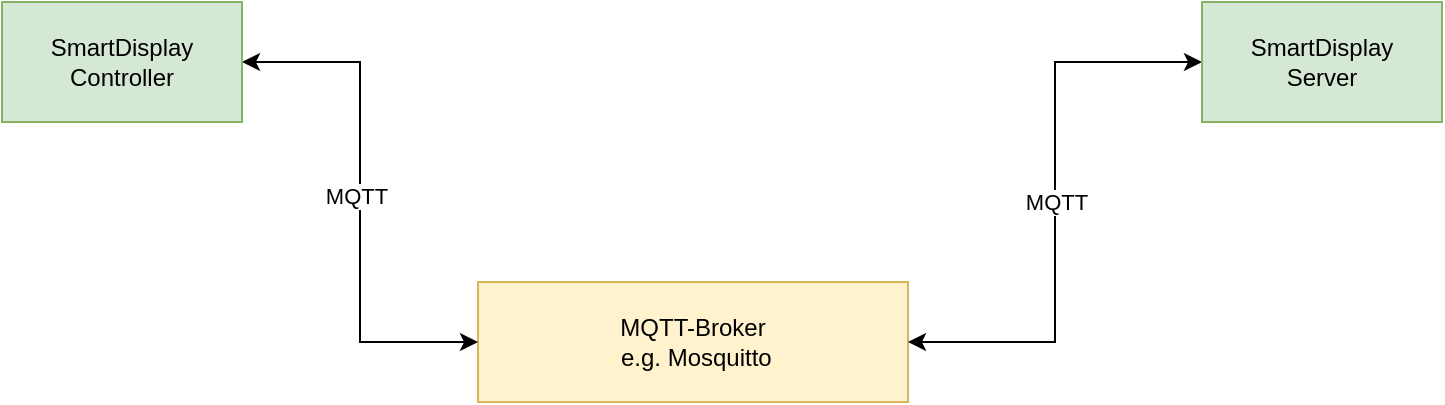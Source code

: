<mxfile version="14.1.8" type="device"><diagram id="Gy3OgFuVY31j1b7WnMm_" name="Page-1"><mxGraphModel dx="1088" dy="968" grid="1" gridSize="10" guides="1" tooltips="1" connect="1" arrows="1" fold="1" page="1" pageScale="1" pageWidth="850" pageHeight="1100" math="0" shadow="0"><root><mxCell id="0"/><mxCell id="1" parent="0"/><mxCell id="fqbpdXrCnbvSfiXOOrMO-4" value="MQTT-Broker&lt;br&gt;&amp;nbsp;e.g. Mosquitto" style="whiteSpace=wrap;html=1;fillColor=#fff2cc;strokeColor=#d6b656;" vertex="1" parent="1"><mxGeometry x="318" y="220" width="215" height="60" as="geometry"/></mxCell><mxCell id="fqbpdXrCnbvSfiXOOrMO-6" style="edgeStyle=orthogonalEdgeStyle;rounded=0;orthogonalLoop=1;jettySize=auto;html=1;entryX=0;entryY=0.5;entryDx=0;entryDy=0;startArrow=classic;startFill=1;" edge="1" parent="1" source="fqbpdXrCnbvSfiXOOrMO-5" target="fqbpdXrCnbvSfiXOOrMO-4"><mxGeometry relative="1" as="geometry"/></mxCell><mxCell id="fqbpdXrCnbvSfiXOOrMO-8" value="MQTT" style="edgeLabel;html=1;align=center;verticalAlign=middle;resizable=0;points=[];" vertex="1" connectable="0" parent="fqbpdXrCnbvSfiXOOrMO-6"><mxGeometry x="-0.199" y="-2" relative="1" as="geometry"><mxPoint y="22" as="offset"/></mxGeometry></mxCell><mxCell id="fqbpdXrCnbvSfiXOOrMO-5" value="SmartDisplay Controller" style="whiteSpace=wrap;html=1;fillColor=#d5e8d4;strokeColor=#82b366;" vertex="1" parent="1"><mxGeometry x="80" y="80" width="120" height="60" as="geometry"/></mxCell><mxCell id="fqbpdXrCnbvSfiXOOrMO-10" style="edgeStyle=orthogonalEdgeStyle;rounded=0;orthogonalLoop=1;jettySize=auto;html=1;entryX=1;entryY=0.5;entryDx=0;entryDy=0;startArrow=classic;startFill=1;" edge="1" parent="1" source="fqbpdXrCnbvSfiXOOrMO-9" target="fqbpdXrCnbvSfiXOOrMO-4"><mxGeometry relative="1" as="geometry"/></mxCell><mxCell id="fqbpdXrCnbvSfiXOOrMO-11" value="MQTT" style="edgeLabel;html=1;align=center;verticalAlign=middle;resizable=0;points=[];" vertex="1" connectable="0" parent="fqbpdXrCnbvSfiXOOrMO-10"><mxGeometry x="-0.14" relative="1" as="geometry"><mxPoint y="19.5" as="offset"/></mxGeometry></mxCell><mxCell id="fqbpdXrCnbvSfiXOOrMO-9" value="SmartDisplay&lt;br&gt;Server" style="whiteSpace=wrap;html=1;fillColor=#d5e8d4;strokeColor=#82b366;" vertex="1" parent="1"><mxGeometry x="680" y="80" width="120" height="60" as="geometry"/></mxCell></root></mxGraphModel></diagram></mxfile>